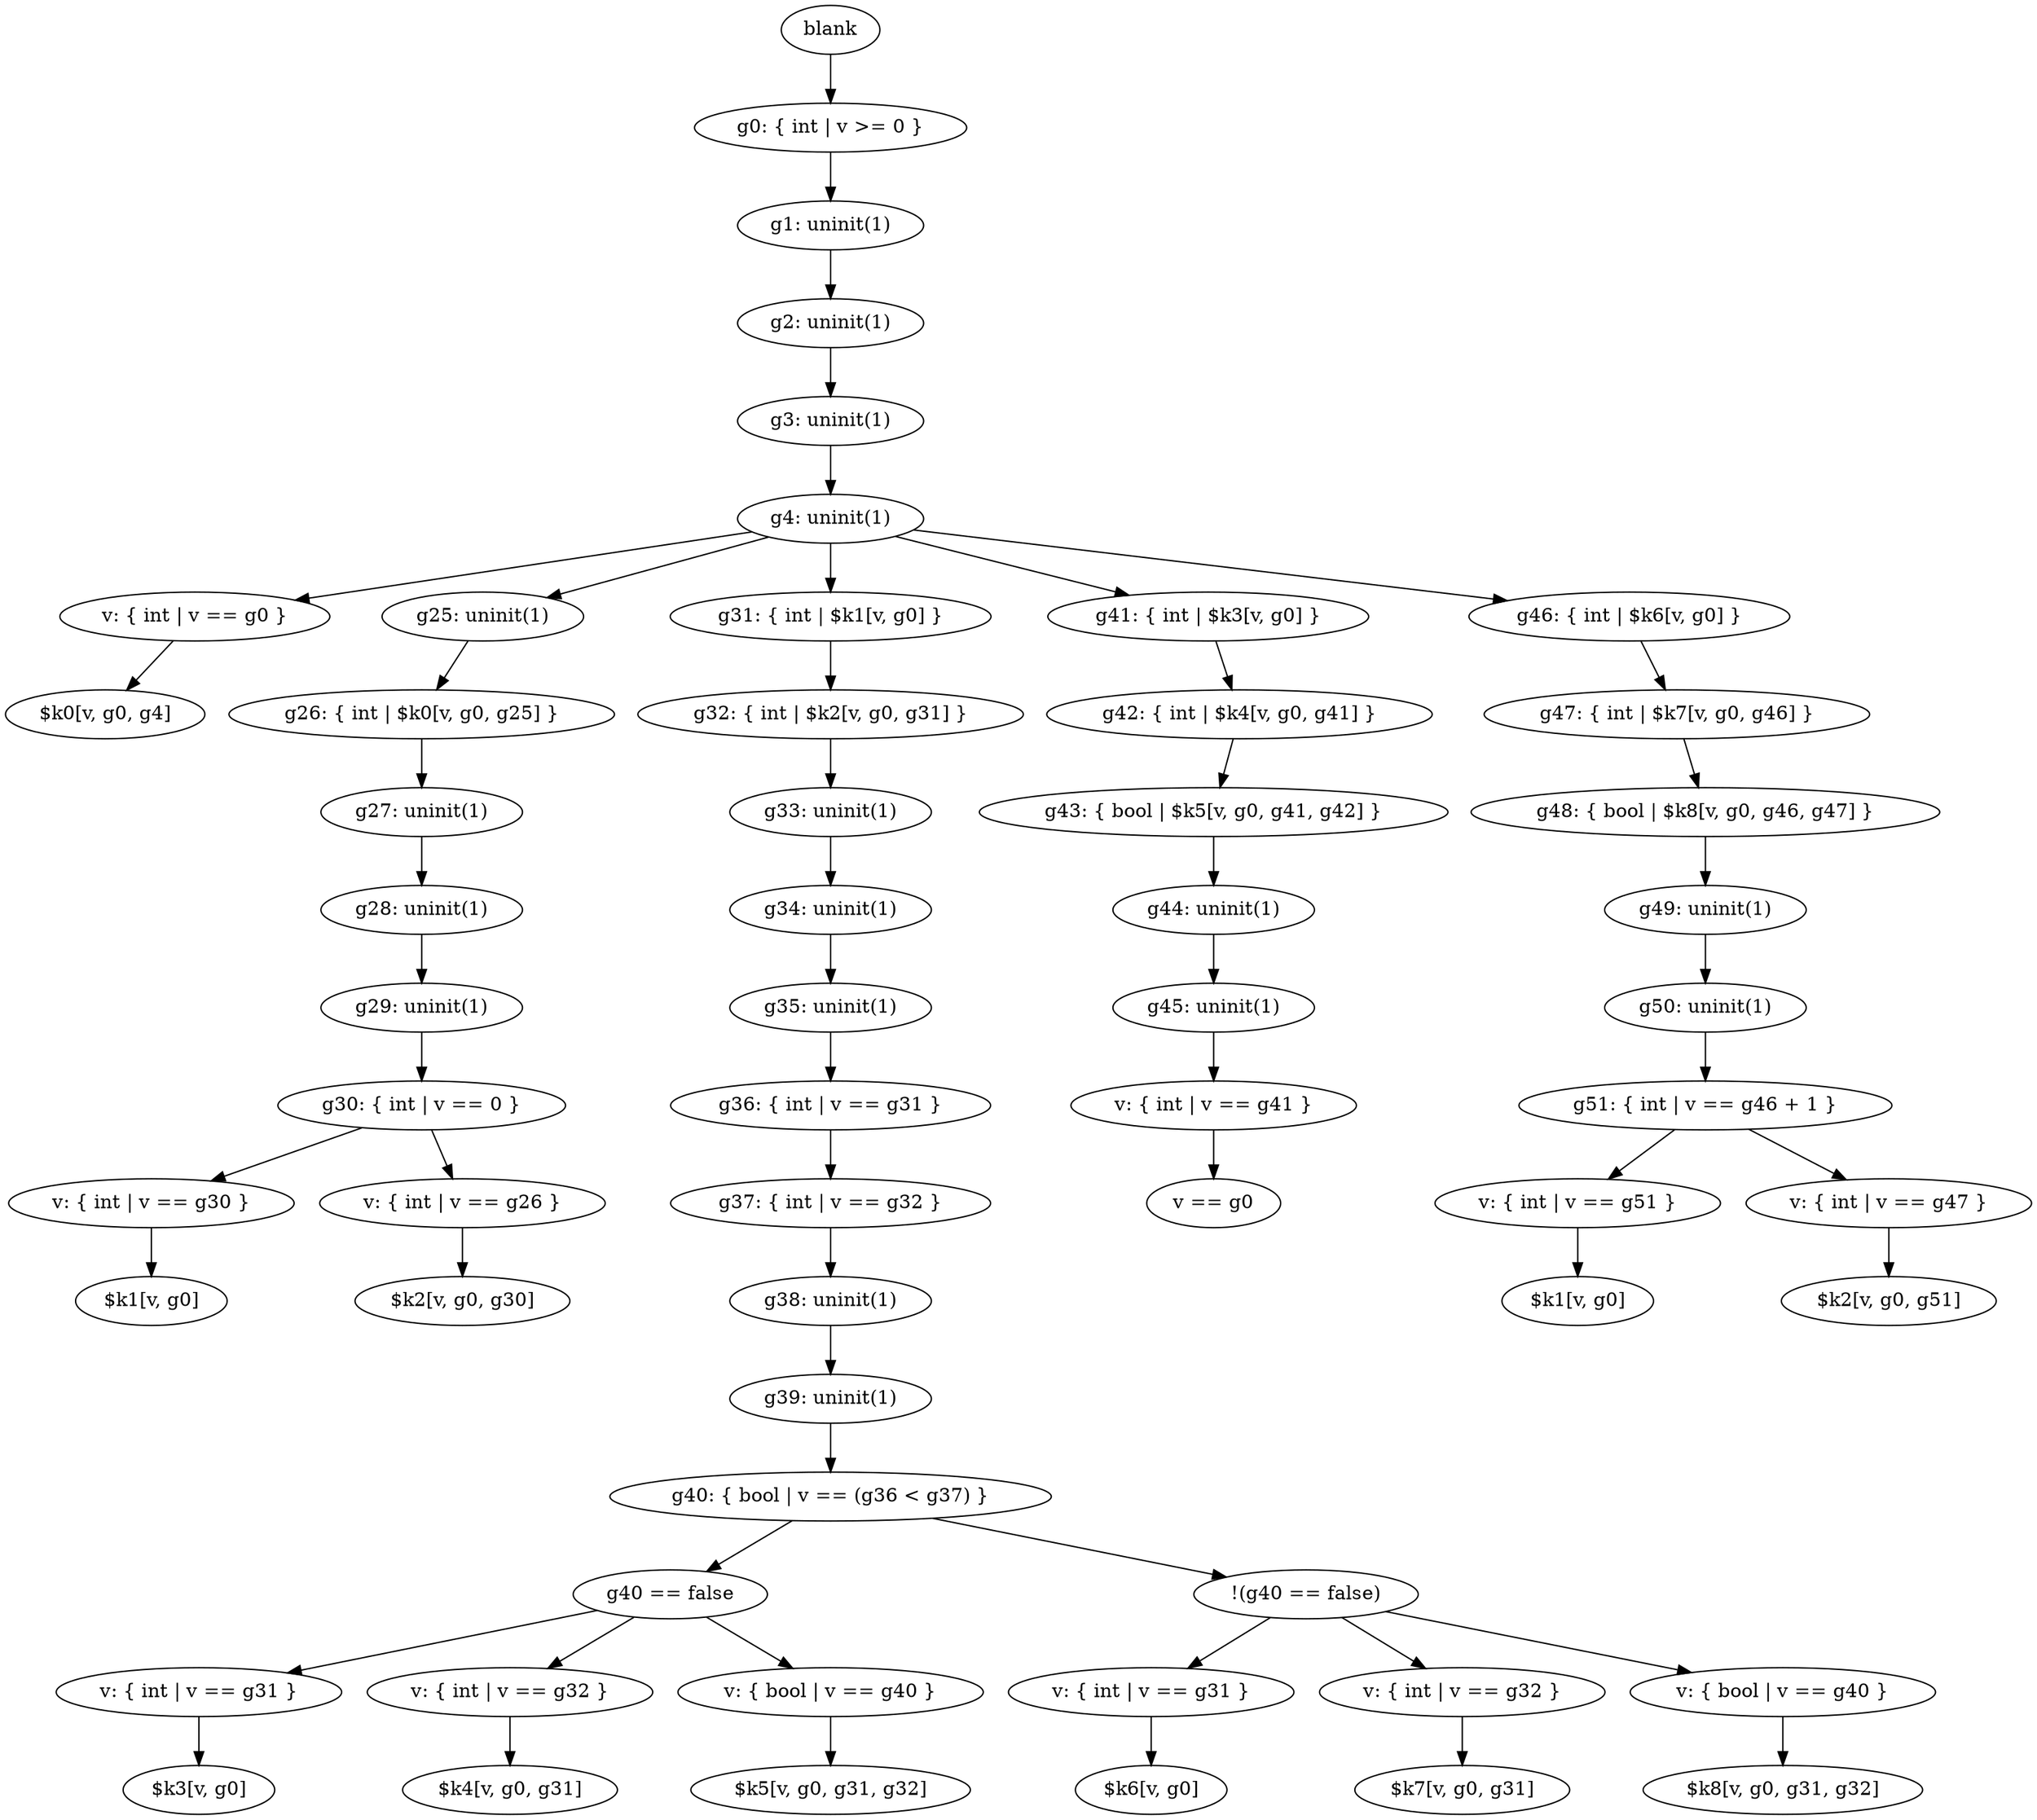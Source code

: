 digraph g {
  "node0"[
    label = "blank"
  ];
  "node0" -> "node1"
  "node1"[
    label = "g0: { int | v >= 0 }"
  ];
  "node1" -> "node2"
  "node2"[
    label = "g1: uninit(1)"
  ];
  "node2" -> "node3"
  "node3"[
    label = "g2: uninit(1)"
  ];
  "node3" -> "node4"
  "node4"[
    label = "g3: uninit(1)"
  ];
  "node4" -> "node5"
  "node5"[
    label = "g4: uninit(1)"
  ];
  "node5" -> "node6"
  "node5" -> "node8"
  "node5" -> "node18"
  "node5" -> "node42"
  "node5" -> "node49"
  "node6"[
    label = "v: { int | v == g0 }"
  ];
  "node6" -> "node7"
  "node7"[
    label = "$k0[v, g0, g4]"
  ];
  "node8"[
    label = "g25: uninit(1)"
  ];
  "node8" -> "node9"
  "node9"[
    label = "g26: { int | $k0[v, g0, g25] }"
  ];
  "node9" -> "node10"
  "node10"[
    label = "g27: uninit(1)"
  ];
  "node10" -> "node11"
  "node11"[
    label = "g28: uninit(1)"
  ];
  "node11" -> "node12"
  "node12"[
    label = "g29: uninit(1)"
  ];
  "node12" -> "node13"
  "node13"[
    label = "g30: { int | v == 0 }"
  ];
  "node13" -> "node14"
  "node13" -> "node16"
  "node14"[
    label = "v: { int | v == g30 }"
  ];
  "node14" -> "node15"
  "node15"[
    label = "$k1[v, g0]"
  ];
  "node16"[
    label = "v: { int | v == g26 }"
  ];
  "node16" -> "node17"
  "node17"[
    label = "$k2[v, g0, g30]"
  ];
  "node18"[
    label = "g31: { int | $k1[v, g0] }"
  ];
  "node18" -> "node19"
  "node19"[
    label = "g32: { int | $k2[v, g0, g31] }"
  ];
  "node19" -> "node20"
  "node20"[
    label = "g33: uninit(1)"
  ];
  "node20" -> "node21"
  "node21"[
    label = "g34: uninit(1)"
  ];
  "node21" -> "node22"
  "node22"[
    label = "g35: uninit(1)"
  ];
  "node22" -> "node23"
  "node23"[
    label = "g36: { int | v == g31 }"
  ];
  "node23" -> "node24"
  "node24"[
    label = "g37: { int | v == g32 }"
  ];
  "node24" -> "node25"
  "node25"[
    label = "g38: uninit(1)"
  ];
  "node25" -> "node26"
  "node26"[
    label = "g39: uninit(1)"
  ];
  "node26" -> "node27"
  "node27"[
    label = "g40: { bool | v == (g36 < g37) }"
  ];
  "node27" -> "node28"
  "node27" -> "node35"
  "node28"[
    label = "g40 == false"
  ];
  "node28" -> "node29"
  "node28" -> "node31"
  "node28" -> "node33"
  "node29"[
    label = "v: { int | v == g31 }"
  ];
  "node29" -> "node30"
  "node30"[
    label = "$k3[v, g0]"
  ];
  "node31"[
    label = "v: { int | v == g32 }"
  ];
  "node31" -> "node32"
  "node32"[
    label = "$k4[v, g0, g31]"
  ];
  "node33"[
    label = "v: { bool | v == g40 }"
  ];
  "node33" -> "node34"
  "node34"[
    label = "$k5[v, g0, g31, g32]"
  ];
  "node35"[
    label = "!(g40 == false)"
  ];
  "node35" -> "node36"
  "node35" -> "node38"
  "node35" -> "node40"
  "node36"[
    label = "v: { int | v == g31 }"
  ];
  "node36" -> "node37"
  "node37"[
    label = "$k6[v, g0]"
  ];
  "node38"[
    label = "v: { int | v == g32 }"
  ];
  "node38" -> "node39"
  "node39"[
    label = "$k7[v, g0, g31]"
  ];
  "node40"[
    label = "v: { bool | v == g40 }"
  ];
  "node40" -> "node41"
  "node41"[
    label = "$k8[v, g0, g31, g32]"
  ];
  "node42"[
    label = "g41: { int | $k3[v, g0] }"
  ];
  "node42" -> "node43"
  "node43"[
    label = "g42: { int | $k4[v, g0, g41] }"
  ];
  "node43" -> "node44"
  "node44"[
    label = "g43: { bool | $k5[v, g0, g41, g42] }"
  ];
  "node44" -> "node45"
  "node45"[
    label = "g44: uninit(1)"
  ];
  "node45" -> "node46"
  "node46"[
    label = "g45: uninit(1)"
  ];
  "node46" -> "node47"
  "node47"[
    label = "v: { int | v == g41 }"
  ];
  "node47" -> "node48"
  "node48"[
    label = "v == g0"
  ];
  "node49"[
    label = "g46: { int | $k6[v, g0] }"
  ];
  "node49" -> "node50"
  "node50"[
    label = "g47: { int | $k7[v, g0, g46] }"
  ];
  "node50" -> "node51"
  "node51"[
    label = "g48: { bool | $k8[v, g0, g46, g47] }"
  ];
  "node51" -> "node52"
  "node52"[
    label = "g49: uninit(1)"
  ];
  "node52" -> "node53"
  "node53"[
    label = "g50: uninit(1)"
  ];
  "node53" -> "node54"
  "node54"[
    label = "g51: { int | v == g46 + 1 }"
  ];
  "node54" -> "node55"
  "node54" -> "node57"
  "node55"[
    label = "v: { int | v == g51 }"
  ];
  "node55" -> "node56"
  "node56"[
    label = "$k1[v, g0]"
  ];
  "node57"[
    label = "v: { int | v == g47 }"
  ];
  "node57" -> "node58"
  "node58"[
    label = "$k2[v, g0, g51]"
  ];
}
